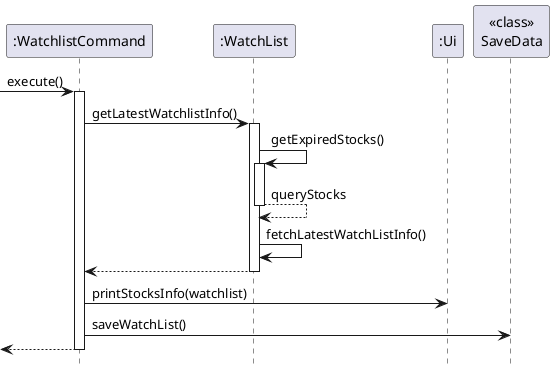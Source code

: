 @startuml

participant ":WatchlistCommand" as WatchListCommand
participant ":WatchList" as WatchList
participant ":Ui" as Ui
participant "<<class>>\nSaveData" as SaveData

-> WatchListCommand: execute()
activate WatchListCommand
    WatchListCommand -> WatchList: getLatestWatchlistInfo()
    activate WatchList
        WatchList -> WatchList : getExpiredStocks()
        activate WatchList
        return queryStocks
        WatchList -> WatchList : fetchLatestWatchListInfo()
    return
    WatchListCommand -> Ui: printStocksInfo(watchlist)
    WatchListCommand -> SaveData: saveWatchList()

return

hide footbox
@enduml